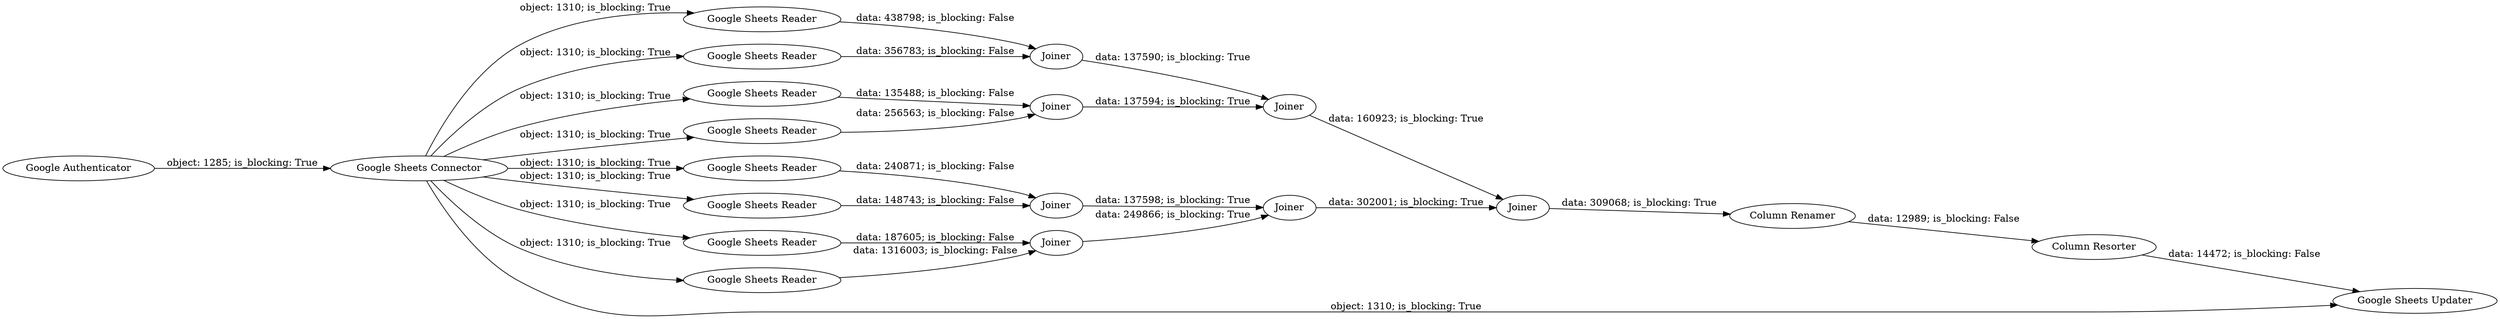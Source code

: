 digraph {
	"-5106683431737945377_21" [label="Google Sheets Reader"]
	"-5106683431737945377_2" [label="Google Sheets Reader"]
	"-5106683431737945377_17" [label=Joiner]
	"-5106683431737945377_1" [label="Google Authenticator"]
	"-5106683431737945377_12" [label="Google Sheets Reader"]
	"-5106683431737945377_13" [label=Joiner]
	"-5106683431737945377_18" [label=Joiner]
	"-5106683431737945377_16" [label=Joiner]
	"-5106683431737945377_8" [label="Google Sheets Reader"]
	"-5106683431737945377_6" [label="Google Sheets Reader"]
	"-5106683431737945377_20" [label="Column Resorter"]
	"-5106683431737945377_5" [label="Google Sheets Connector"]
	"-5106683431737945377_14" [label=Joiner]
	"-5106683431737945377_22" [label=Joiner]
	"-5106683431737945377_19" [label="Column Renamer"]
	"-5106683431737945377_23" [label="Google Sheets Updater"]
	"-5106683431737945377_11" [label="Google Sheets Reader"]
	"-5106683431737945377_10" [label="Google Sheets Reader"]
	"-5106683431737945377_15" [label=Joiner]
	"-5106683431737945377_7" [label="Google Sheets Reader"]
	"-5106683431737945377_8" -> "-5106683431737945377_14" [label="data: 135488; is_blocking: False"]
	"-5106683431737945377_5" -> "-5106683431737945377_8" [label="object: 1310; is_blocking: True"]
	"-5106683431737945377_12" -> "-5106683431737945377_14" [label="data: 256563; is_blocking: False"]
	"-5106683431737945377_5" -> "-5106683431737945377_23" [label="object: 1310; is_blocking: True"]
	"-5106683431737945377_13" -> "-5106683431737945377_16" [label="data: 137590; is_blocking: True"]
	"-5106683431737945377_5" -> "-5106683431737945377_6" [label="object: 1310; is_blocking: True"]
	"-5106683431737945377_10" -> "-5106683431737945377_13" [label="data: 438798; is_blocking: False"]
	"-5106683431737945377_20" -> "-5106683431737945377_23" [label="data: 14472; is_blocking: False"]
	"-5106683431737945377_19" -> "-5106683431737945377_20" [label="data: 12989; is_blocking: False"]
	"-5106683431737945377_5" -> "-5106683431737945377_12" [label="object: 1310; is_blocking: True"]
	"-5106683431737945377_16" -> "-5106683431737945377_18" [label="data: 160923; is_blocking: True"]
	"-5106683431737945377_15" -> "-5106683431737945377_17" [label="data: 137598; is_blocking: True"]
	"-5106683431737945377_21" -> "-5106683431737945377_22" [label="data: 1316003; is_blocking: False"]
	"-5106683431737945377_1" -> "-5106683431737945377_5" [label="object: 1285; is_blocking: True"]
	"-5106683431737945377_18" -> "-5106683431737945377_19" [label="data: 309068; is_blocking: True"]
	"-5106683431737945377_22" -> "-5106683431737945377_17" [label="data: 249866; is_blocking: True"]
	"-5106683431737945377_5" -> "-5106683431737945377_21" [label="object: 1310; is_blocking: True"]
	"-5106683431737945377_5" -> "-5106683431737945377_10" [label="object: 1310; is_blocking: True"]
	"-5106683431737945377_2" -> "-5106683431737945377_22" [label="data: 187605; is_blocking: False"]
	"-5106683431737945377_7" -> "-5106683431737945377_15" [label="data: 240871; is_blocking: False"]
	"-5106683431737945377_17" -> "-5106683431737945377_18" [label="data: 302001; is_blocking: True"]
	"-5106683431737945377_5" -> "-5106683431737945377_7" [label="object: 1310; is_blocking: True"]
	"-5106683431737945377_11" -> "-5106683431737945377_13" [label="data: 356783; is_blocking: False"]
	"-5106683431737945377_5" -> "-5106683431737945377_11" [label="object: 1310; is_blocking: True"]
	"-5106683431737945377_6" -> "-5106683431737945377_15" [label="data: 148743; is_blocking: False"]
	"-5106683431737945377_5" -> "-5106683431737945377_2" [label="object: 1310; is_blocking: True"]
	"-5106683431737945377_14" -> "-5106683431737945377_16" [label="data: 137594; is_blocking: True"]
	rankdir=LR
}
